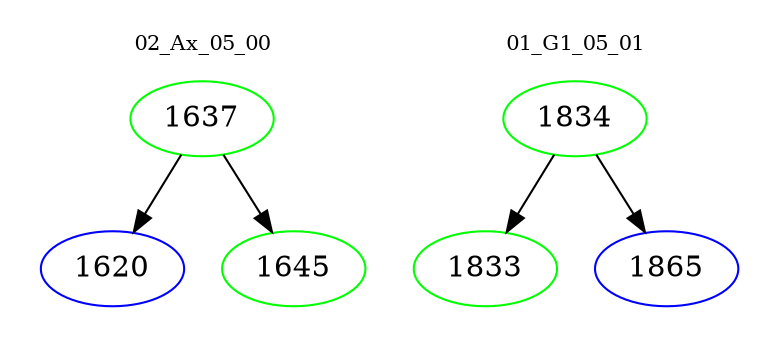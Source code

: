 digraph{
subgraph cluster_0 {
color = white
label = "02_Ax_05_00";
fontsize=10;
T0_1637 [label="1637", color="green"]
T0_1637 -> T0_1620 [color="black"]
T0_1620 [label="1620", color="blue"]
T0_1637 -> T0_1645 [color="black"]
T0_1645 [label="1645", color="green"]
}
subgraph cluster_1 {
color = white
label = "01_G1_05_01";
fontsize=10;
T1_1834 [label="1834", color="green"]
T1_1834 -> T1_1833 [color="black"]
T1_1833 [label="1833", color="green"]
T1_1834 -> T1_1865 [color="black"]
T1_1865 [label="1865", color="blue"]
}
}
